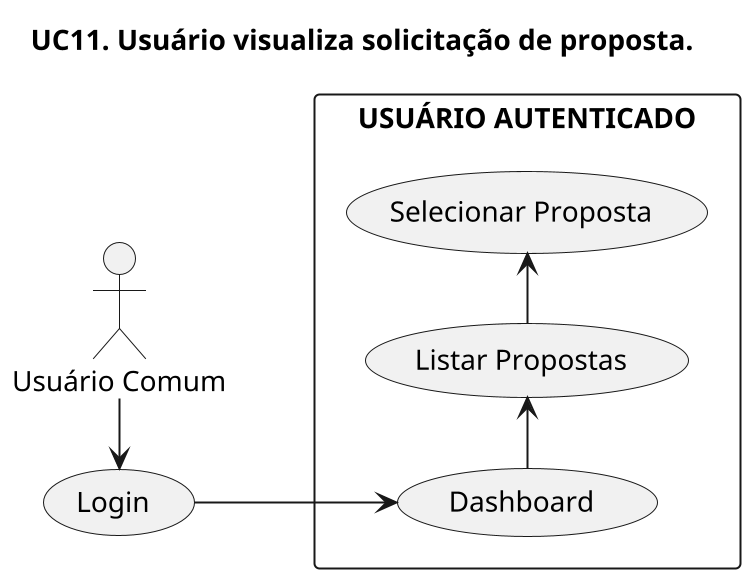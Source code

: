 @startuml
left to right direction
title "UC11. Usuário visualiza solicitação de proposta."
scale 2

User as "Usuário Comum"

rectangle "USUÁRIO AUTENTICADO" {
    (Listar Propostas) as lista
    (Dashboard) as VerEmpresas
    (Selecionar Proposta) as proposta
}

(Login) as Login

User -r--> Login
Login --> VerEmpresas
VerEmpresas -r--> lista
lista -r--> proposta
@enduml